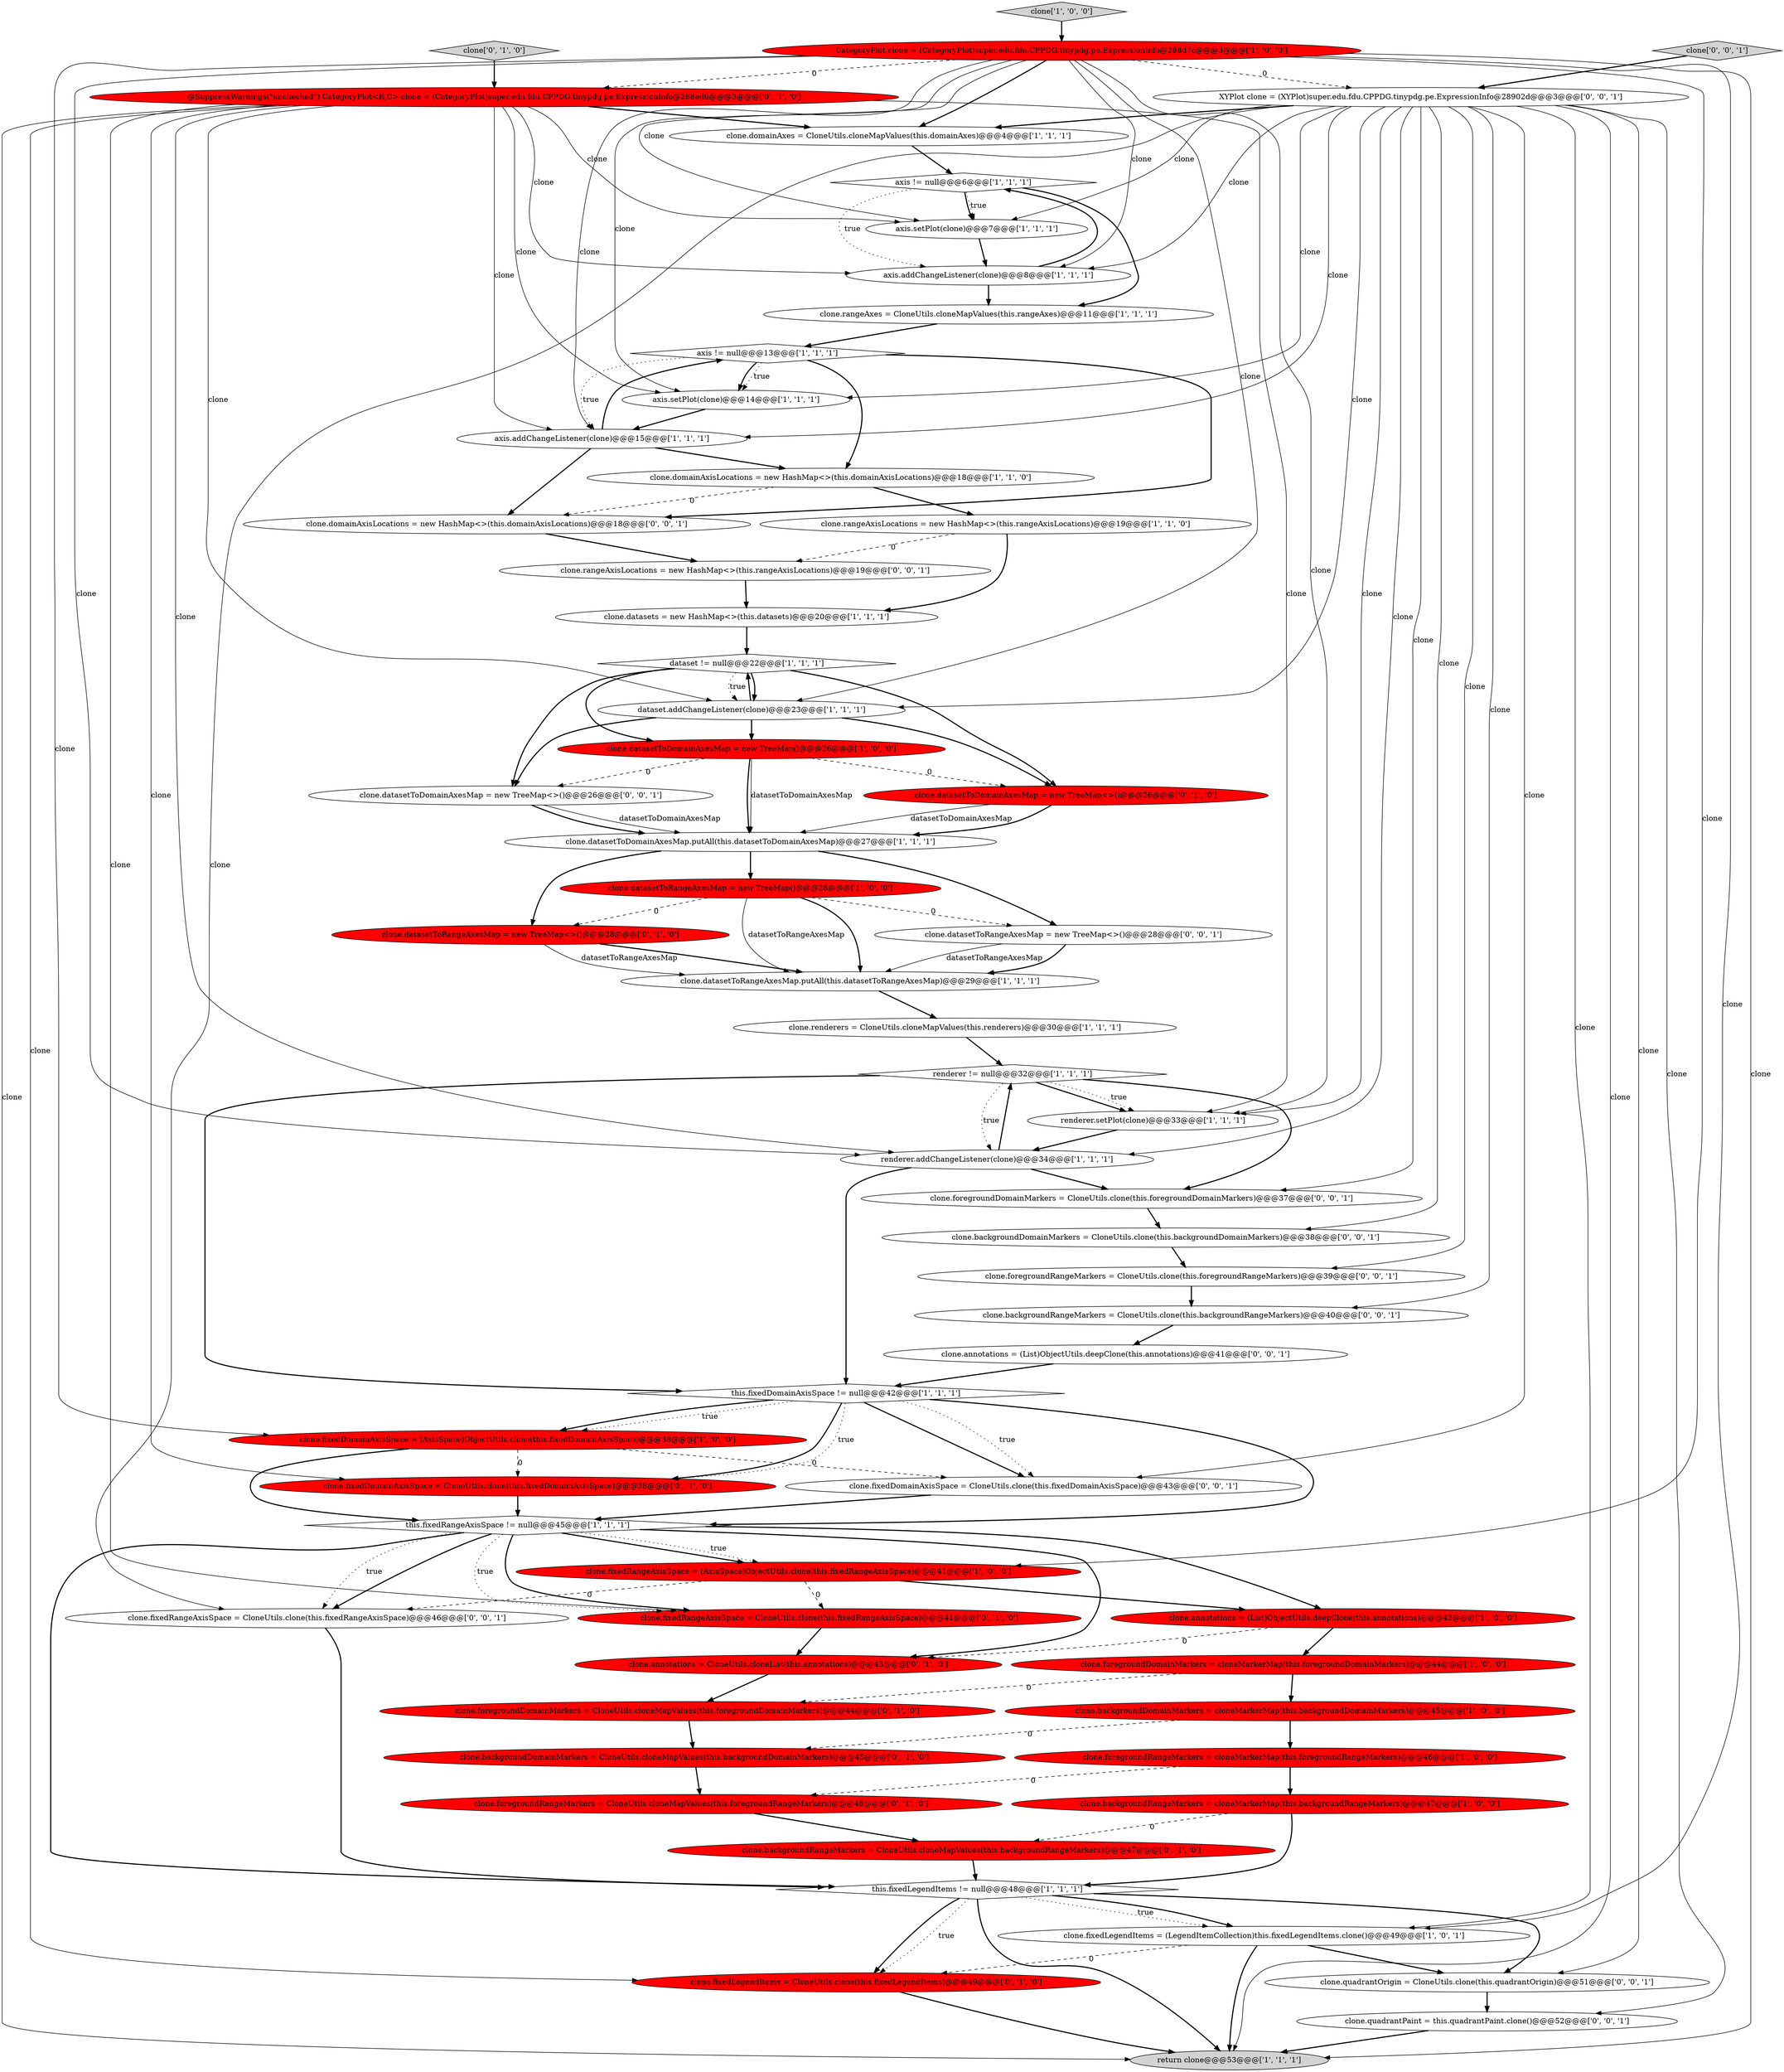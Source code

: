 digraph {
51 [style = filled, label = "clone.domainAxisLocations = new HashMap<>(this.domainAxisLocations)@@@18@@@['0', '0', '1']", fillcolor = white, shape = ellipse image = "AAA0AAABBB3BBB"];
18 [style = filled, label = "clone.datasetToDomainAxesMap = new TreeMap()@@@26@@@['1', '0', '0']", fillcolor = red, shape = ellipse image = "AAA1AAABBB1BBB"];
46 [style = filled, label = "clone.backgroundRangeMarkers = CloneUtils.cloneMapValues(this.backgroundRangeMarkers)@@@47@@@['0', '1', '0']", fillcolor = red, shape = ellipse image = "AAA1AAABBB2BBB"];
60 [style = filled, label = "clone.quadrantPaint = this.quadrantPaint.clone()@@@52@@@['0', '0', '1']", fillcolor = white, shape = ellipse image = "AAA0AAABBB3BBB"];
3 [style = filled, label = "clone.datasets = new HashMap<>(this.datasets)@@@20@@@['1', '1', '1']", fillcolor = white, shape = ellipse image = "AAA0AAABBB1BBB"];
24 [style = filled, label = "this.fixedLegendItems != null@@@48@@@['1', '1', '1']", fillcolor = white, shape = diamond image = "AAA0AAABBB1BBB"];
21 [style = filled, label = "dataset.addChangeListener(clone)@@@23@@@['1', '1', '1']", fillcolor = white, shape = ellipse image = "AAA0AAABBB1BBB"];
40 [style = filled, label = "clone.backgroundDomainMarkers = CloneUtils.cloneMapValues(this.backgroundDomainMarkers)@@@45@@@['0', '1', '0']", fillcolor = red, shape = ellipse image = "AAA1AAABBB2BBB"];
13 [style = filled, label = "this.fixedDomainAxisSpace != null@@@42@@@['1', '1', '1']", fillcolor = white, shape = diamond image = "AAA0AAABBB1BBB"];
1 [style = filled, label = "clone.annotations = (List)ObjectUtils.deepClone(this.annotations)@@@43@@@['1', '0', '0']", fillcolor = red, shape = ellipse image = "AAA1AAABBB1BBB"];
17 [style = filled, label = "renderer.addChangeListener(clone)@@@34@@@['1', '1', '1']", fillcolor = white, shape = ellipse image = "AAA0AAABBB1BBB"];
26 [style = filled, label = "axis != null@@@13@@@['1', '1', '1']", fillcolor = white, shape = diamond image = "AAA0AAABBB1BBB"];
31 [style = filled, label = "clone.domainAxes = CloneUtils.cloneMapValues(this.domainAxes)@@@4@@@['1', '1', '1']", fillcolor = white, shape = ellipse image = "AAA0AAABBB1BBB"];
36 [style = filled, label = "clone.datasetToDomainAxesMap = new TreeMap<>()@@@26@@@['0', '1', '0']", fillcolor = red, shape = ellipse image = "AAA1AAABBB2BBB"];
9 [style = filled, label = "renderer.setPlot(clone)@@@33@@@['1', '1', '1']", fillcolor = white, shape = ellipse image = "AAA0AAABBB1BBB"];
8 [style = filled, label = "axis.addChangeListener(clone)@@@15@@@['1', '1', '1']", fillcolor = white, shape = ellipse image = "AAA0AAABBB1BBB"];
44 [style = filled, label = "clone.foregroundDomainMarkers = CloneUtils.cloneMapValues(this.foregroundDomainMarkers)@@@44@@@['0', '1', '0']", fillcolor = red, shape = ellipse image = "AAA1AAABBB2BBB"];
50 [style = filled, label = "clone.fixedDomainAxisSpace = CloneUtils.clone(this.fixedDomainAxisSpace)@@@43@@@['0', '0', '1']", fillcolor = white, shape = ellipse image = "AAA0AAABBB3BBB"];
33 [style = filled, label = "clone.fixedLegendItems = (LegendItemCollection)this.fixedLegendItems.clone()@@@49@@@['1', '0', '1']", fillcolor = white, shape = ellipse image = "AAA0AAABBB1BBB"];
6 [style = filled, label = "axis != null@@@6@@@['1', '1', '1']", fillcolor = white, shape = diamond image = "AAA0AAABBB1BBB"];
28 [style = filled, label = "clone.backgroundDomainMarkers = cloneMarkerMap(this.backgroundDomainMarkers)@@@45@@@['1', '0', '0']", fillcolor = red, shape = ellipse image = "AAA1AAABBB1BBB"];
48 [style = filled, label = "clone.rangeAxisLocations = new HashMap<>(this.rangeAxisLocations)@@@19@@@['0', '0', '1']", fillcolor = white, shape = ellipse image = "AAA0AAABBB3BBB"];
52 [style = filled, label = "clone.fixedRangeAxisSpace = CloneUtils.clone(this.fixedRangeAxisSpace)@@@46@@@['0', '0', '1']", fillcolor = white, shape = ellipse image = "AAA0AAABBB3BBB"];
12 [style = filled, label = "clone['1', '0', '0']", fillcolor = lightgray, shape = diamond image = "AAA0AAABBB1BBB"];
11 [style = filled, label = "clone.foregroundRangeMarkers = cloneMarkerMap(this.foregroundRangeMarkers)@@@46@@@['1', '0', '0']", fillcolor = red, shape = ellipse image = "AAA1AAABBB1BBB"];
23 [style = filled, label = "clone.foregroundDomainMarkers = cloneMarkerMap(this.foregroundDomainMarkers)@@@44@@@['1', '0', '0']", fillcolor = red, shape = ellipse image = "AAA1AAABBB1BBB"];
57 [style = filled, label = "clone.datasetToDomainAxesMap = new TreeMap<>()@@@26@@@['0', '0', '1']", fillcolor = white, shape = ellipse image = "AAA0AAABBB3BBB"];
43 [style = filled, label = "clone.annotations = CloneUtils.cloneList(this.annotations)@@@43@@@['0', '1', '0']", fillcolor = red, shape = ellipse image = "AAA1AAABBB2BBB"];
4 [style = filled, label = "dataset != null@@@22@@@['1', '1', '1']", fillcolor = white, shape = diamond image = "AAA0AAABBB1BBB"];
59 [style = filled, label = "clone.backgroundDomainMarkers = CloneUtils.clone(this.backgroundDomainMarkers)@@@38@@@['0', '0', '1']", fillcolor = white, shape = ellipse image = "AAA0AAABBB3BBB"];
0 [style = filled, label = "this.fixedRangeAxisSpace != null@@@45@@@['1', '1', '1']", fillcolor = white, shape = diamond image = "AAA0AAABBB1BBB"];
5 [style = filled, label = "clone.datasetToRangeAxesMap.putAll(this.datasetToRangeAxesMap)@@@29@@@['1', '1', '1']", fillcolor = white, shape = ellipse image = "AAA0AAABBB1BBB"];
45 [style = filled, label = "clone['0', '1', '0']", fillcolor = lightgray, shape = diamond image = "AAA0AAABBB2BBB"];
30 [style = filled, label = "axis.setPlot(clone)@@@14@@@['1', '1', '1']", fillcolor = white, shape = ellipse image = "AAA0AAABBB1BBB"];
61 [style = filled, label = "clone.backgroundRangeMarkers = CloneUtils.clone(this.backgroundRangeMarkers)@@@40@@@['0', '0', '1']", fillcolor = white, shape = ellipse image = "AAA0AAABBB3BBB"];
49 [style = filled, label = "clone.datasetToRangeAxesMap = new TreeMap<>()@@@28@@@['0', '0', '1']", fillcolor = white, shape = ellipse image = "AAA0AAABBB3BBB"];
34 [style = filled, label = "clone.datasetToDomainAxesMap.putAll(this.datasetToDomainAxesMap)@@@27@@@['1', '1', '1']", fillcolor = white, shape = ellipse image = "AAA0AAABBB1BBB"];
37 [style = filled, label = "clone.foregroundRangeMarkers = CloneUtils.cloneMapValues(this.foregroundRangeMarkers)@@@46@@@['0', '1', '0']", fillcolor = red, shape = ellipse image = "AAA1AAABBB2BBB"];
27 [style = filled, label = "renderer != null@@@32@@@['1', '1', '1']", fillcolor = white, shape = diamond image = "AAA0AAABBB1BBB"];
32 [style = filled, label = "clone.rangeAxisLocations = new HashMap<>(this.rangeAxisLocations)@@@19@@@['1', '1', '0']", fillcolor = white, shape = ellipse image = "AAA0AAABBB1BBB"];
47 [style = filled, label = "clone.foregroundRangeMarkers = CloneUtils.clone(this.foregroundRangeMarkers)@@@39@@@['0', '0', '1']", fillcolor = white, shape = ellipse image = "AAA0AAABBB3BBB"];
53 [style = filled, label = "clone.foregroundDomainMarkers = CloneUtils.clone(this.foregroundDomainMarkers)@@@37@@@['0', '0', '1']", fillcolor = white, shape = ellipse image = "AAA0AAABBB3BBB"];
56 [style = filled, label = "clone.quadrantOrigin = CloneUtils.clone(this.quadrantOrigin)@@@51@@@['0', '0', '1']", fillcolor = white, shape = ellipse image = "AAA0AAABBB3BBB"];
15 [style = filled, label = "CategoryPlot clone = (CategoryPlot)super.edu.fdu.CPPDG.tinypdg.pe.ExpressionInfo@288d7c@@@3@@@['1', '0', '0']", fillcolor = red, shape = ellipse image = "AAA1AAABBB1BBB"];
35 [style = filled, label = "clone.datasetToRangeAxesMap = new TreeMap<>()@@@28@@@['0', '1', '0']", fillcolor = red, shape = ellipse image = "AAA1AAABBB2BBB"];
54 [style = filled, label = "clone['0', '0', '1']", fillcolor = lightgray, shape = diamond image = "AAA0AAABBB3BBB"];
58 [style = filled, label = "clone.annotations = (List)ObjectUtils.deepClone(this.annotations)@@@41@@@['0', '0', '1']", fillcolor = white, shape = ellipse image = "AAA0AAABBB3BBB"];
16 [style = filled, label = "clone.datasetToRangeAxesMap = new TreeMap()@@@28@@@['1', '0', '0']", fillcolor = red, shape = ellipse image = "AAA1AAABBB1BBB"];
14 [style = filled, label = "clone.fixedRangeAxisSpace = (AxisSpace)ObjectUtils.clone(this.fixedRangeAxisSpace)@@@41@@@['1', '0', '0']", fillcolor = red, shape = ellipse image = "AAA1AAABBB1BBB"];
41 [style = filled, label = "clone.fixedLegendItems = CloneUtils.clone(this.fixedLegendItems)@@@49@@@['0', '1', '0']", fillcolor = red, shape = ellipse image = "AAA1AAABBB2BBB"];
29 [style = filled, label = "return clone@@@53@@@['1', '1', '1']", fillcolor = lightgray, shape = ellipse image = "AAA0AAABBB1BBB"];
10 [style = filled, label = "clone.fixedDomainAxisSpace = (AxisSpace)ObjectUtils.clone(this.fixedDomainAxisSpace)@@@38@@@['1', '0', '0']", fillcolor = red, shape = ellipse image = "AAA1AAABBB1BBB"];
22 [style = filled, label = "clone.renderers = CloneUtils.cloneMapValues(this.renderers)@@@30@@@['1', '1', '1']", fillcolor = white, shape = ellipse image = "AAA0AAABBB1BBB"];
55 [style = filled, label = "XYPlot clone = (XYPlot)super.edu.fdu.CPPDG.tinypdg.pe.ExpressionInfo@28902d@@@3@@@['0', '0', '1']", fillcolor = white, shape = ellipse image = "AAA0AAABBB3BBB"];
38 [style = filled, label = "clone.fixedRangeAxisSpace = CloneUtils.clone(this.fixedRangeAxisSpace)@@@41@@@['0', '1', '0']", fillcolor = red, shape = ellipse image = "AAA1AAABBB2BBB"];
7 [style = filled, label = "clone.rangeAxes = CloneUtils.cloneMapValues(this.rangeAxes)@@@11@@@['1', '1', '1']", fillcolor = white, shape = ellipse image = "AAA0AAABBB1BBB"];
20 [style = filled, label = "clone.domainAxisLocations = new HashMap<>(this.domainAxisLocations)@@@18@@@['1', '1', '0']", fillcolor = white, shape = ellipse image = "AAA0AAABBB1BBB"];
19 [style = filled, label = "axis.addChangeListener(clone)@@@8@@@['1', '1', '1']", fillcolor = white, shape = ellipse image = "AAA0AAABBB1BBB"];
2 [style = filled, label = "axis.setPlot(clone)@@@7@@@['1', '1', '1']", fillcolor = white, shape = ellipse image = "AAA0AAABBB1BBB"];
25 [style = filled, label = "clone.backgroundRangeMarkers = cloneMarkerMap(this.backgroundRangeMarkers)@@@47@@@['1', '0', '0']", fillcolor = red, shape = ellipse image = "AAA1AAABBB1BBB"];
42 [style = filled, label = "clone.fixedDomainAxisSpace = CloneUtils.clone(this.fixedDomainAxisSpace)@@@38@@@['0', '1', '0']", fillcolor = red, shape = ellipse image = "AAA1AAABBB2BBB"];
39 [style = filled, label = "@SuppressWarnings(\"unchecked\") CategoryPlot<R,C> clone = (CategoryPlot)super.edu.fdu.CPPDG.tinypdg.pe.ExpressionInfo@288ed6@@@3@@@['0', '1', '0']", fillcolor = red, shape = ellipse image = "AAA1AAABBB2BBB"];
27->13 [style = bold, label=""];
54->55 [style = bold, label=""];
48->3 [style = bold, label=""];
55->60 [style = solid, label="clone"];
10->50 [style = dashed, label="0"];
60->29 [style = bold, label=""];
16->35 [style = dashed, label="0"];
27->9 [style = bold, label=""];
18->57 [style = dashed, label="0"];
24->33 [style = dotted, label="true"];
55->2 [style = solid, label="clone"];
8->51 [style = bold, label=""];
13->10 [style = dotted, label="true"];
33->41 [style = dashed, label="0"];
3->4 [style = bold, label=""];
6->19 [style = dotted, label="true"];
21->18 [style = bold, label=""];
57->34 [style = bold, label=""];
1->23 [style = bold, label=""];
26->51 [style = bold, label=""];
7->26 [style = bold, label=""];
23->28 [style = bold, label=""];
0->52 [style = bold, label=""];
52->24 [style = bold, label=""];
39->8 [style = solid, label="clone"];
17->53 [style = bold, label=""];
0->14 [style = bold, label=""];
51->48 [style = bold, label=""];
8->20 [style = bold, label=""];
31->6 [style = bold, label=""];
21->36 [style = bold, label=""];
15->2 [style = solid, label="clone"];
26->30 [style = dotted, label="true"];
39->31 [style = bold, label=""];
27->9 [style = dotted, label="true"];
0->24 [style = bold, label=""];
0->52 [style = dotted, label="true"];
39->2 [style = solid, label="clone"];
33->56 [style = bold, label=""];
13->50 [style = dotted, label="true"];
4->36 [style = bold, label=""];
55->8 [style = solid, label="clone"];
30->8 [style = bold, label=""];
17->27 [style = bold, label=""];
55->31 [style = bold, label=""];
32->3 [style = bold, label=""];
43->44 [style = bold, label=""];
39->29 [style = solid, label="clone"];
35->5 [style = solid, label="datasetToRangeAxesMap"];
11->25 [style = bold, label=""];
40->37 [style = bold, label=""];
0->38 [style = dotted, label="true"];
39->38 [style = solid, label="clone"];
1->43 [style = dashed, label="0"];
39->17 [style = solid, label="clone"];
39->30 [style = solid, label="clone"];
27->53 [style = bold, label=""];
46->24 [style = bold, label=""];
18->34 [style = solid, label="datasetToDomainAxesMap"];
4->21 [style = bold, label=""];
9->17 [style = bold, label=""];
4->18 [style = bold, label=""];
55->61 [style = solid, label="clone"];
19->6 [style = bold, label=""];
0->38 [style = bold, label=""];
6->2 [style = bold, label=""];
33->29 [style = bold, label=""];
35->5 [style = bold, label=""];
25->24 [style = bold, label=""];
55->52 [style = solid, label="clone"];
37->46 [style = bold, label=""];
39->9 [style = solid, label="clone"];
15->9 [style = solid, label="clone"];
15->31 [style = bold, label=""];
36->34 [style = solid, label="datasetToDomainAxesMap"];
55->21 [style = solid, label="clone"];
10->0 [style = bold, label=""];
55->50 [style = solid, label="clone"];
49->5 [style = solid, label="datasetToRangeAxesMap"];
0->14 [style = dotted, label="true"];
15->17 [style = solid, label="clone"];
34->35 [style = bold, label=""];
49->5 [style = bold, label=""];
6->7 [style = bold, label=""];
32->48 [style = dashed, label="0"];
15->33 [style = solid, label="clone"];
5->22 [style = bold, label=""];
26->20 [style = bold, label=""];
13->0 [style = bold, label=""];
21->4 [style = bold, label=""];
13->10 [style = bold, label=""];
15->30 [style = solid, label="clone"];
24->56 [style = bold, label=""];
39->42 [style = solid, label="clone"];
55->47 [style = solid, label="clone"];
26->8 [style = dotted, label="true"];
13->42 [style = bold, label=""];
21->57 [style = bold, label=""];
4->57 [style = bold, label=""];
55->56 [style = solid, label="clone"];
34->49 [style = bold, label=""];
18->34 [style = bold, label=""];
56->60 [style = bold, label=""];
28->40 [style = dashed, label="0"];
0->43 [style = bold, label=""];
47->61 [style = bold, label=""];
42->0 [style = bold, label=""];
24->41 [style = bold, label=""];
13->50 [style = bold, label=""];
14->52 [style = dashed, label="0"];
24->33 [style = bold, label=""];
4->21 [style = dotted, label="true"];
59->47 [style = bold, label=""];
15->19 [style = solid, label="clone"];
6->2 [style = dotted, label="true"];
0->1 [style = bold, label=""];
50->0 [style = bold, label=""];
34->16 [style = bold, label=""];
18->36 [style = dashed, label="0"];
14->38 [style = dashed, label="0"];
25->46 [style = dashed, label="0"];
16->5 [style = bold, label=""];
17->13 [style = bold, label=""];
15->29 [style = solid, label="clone"];
15->39 [style = dashed, label="0"];
27->17 [style = dotted, label="true"];
36->34 [style = bold, label=""];
55->29 [style = solid, label="clone"];
38->43 [style = bold, label=""];
45->39 [style = bold, label=""];
58->13 [style = bold, label=""];
16->5 [style = solid, label="datasetToRangeAxesMap"];
55->17 [style = solid, label="clone"];
24->41 [style = dotted, label="true"];
2->19 [style = bold, label=""];
55->9 [style = solid, label="clone"];
39->21 [style = solid, label="clone"];
20->51 [style = dashed, label="0"];
15->10 [style = solid, label="clone"];
41->29 [style = bold, label=""];
39->19 [style = solid, label="clone"];
28->11 [style = bold, label=""];
39->41 [style = solid, label="clone"];
55->59 [style = solid, label="clone"];
12->15 [style = bold, label=""];
44->40 [style = bold, label=""];
20->32 [style = bold, label=""];
15->21 [style = solid, label="clone"];
55->19 [style = solid, label="clone"];
13->42 [style = dotted, label="true"];
24->29 [style = bold, label=""];
61->58 [style = bold, label=""];
10->42 [style = dashed, label="0"];
15->8 [style = solid, label="clone"];
14->1 [style = bold, label=""];
26->30 [style = bold, label=""];
57->34 [style = solid, label="datasetToDomainAxesMap"];
15->55 [style = dashed, label="0"];
53->59 [style = bold, label=""];
23->44 [style = dashed, label="0"];
22->27 [style = bold, label=""];
55->30 [style = solid, label="clone"];
16->49 [style = dashed, label="0"];
11->37 [style = dashed, label="0"];
55->33 [style = solid, label="clone"];
19->7 [style = bold, label=""];
15->14 [style = solid, label="clone"];
55->53 [style = solid, label="clone"];
8->26 [style = bold, label=""];
}

